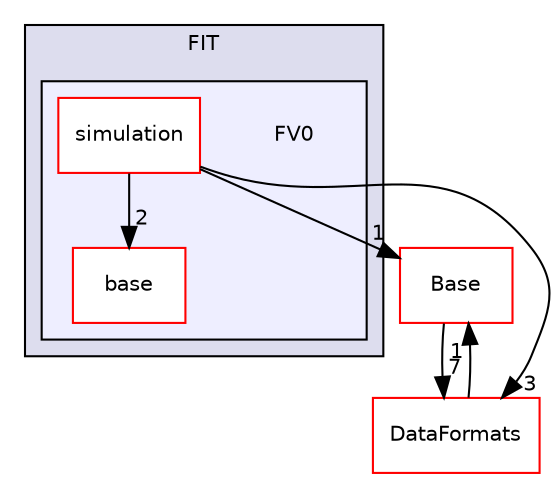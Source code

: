 digraph "/home/travis/build/AliceO2Group/AliceO2/Detectors/FIT/FV0" {
  bgcolor=transparent;
  compound=true
  node [ fontsize="10", fontname="Helvetica"];
  edge [ labelfontsize="10", labelfontname="Helvetica"];
  subgraph clusterdir_d14e88a79bca429480864605ee348cef {
    graph [ bgcolor="#ddddee", pencolor="black", label="FIT" fontname="Helvetica", fontsize="10", URL="dir_d14e88a79bca429480864605ee348cef.html"]
  subgraph clusterdir_47779a59737632a3da2336a4e8799b86 {
    graph [ bgcolor="#eeeeff", pencolor="black", label="" URL="dir_47779a59737632a3da2336a4e8799b86.html"];
    dir_47779a59737632a3da2336a4e8799b86 [shape=plaintext label="FV0"];
    dir_33a453ce68726fac67bcc8248d4ab430 [shape=box label="base" color="red" fillcolor="white" style="filled" URL="dir_33a453ce68726fac67bcc8248d4ab430.html"];
    dir_983acab3c3c5bf8a33c0d17787e8e0cc [shape=box label="simulation" color="red" fillcolor="white" style="filled" URL="dir_983acab3c3c5bf8a33c0d17787e8e0cc.html"];
  }
  }
  dir_37c90836491b695b472bf98d1be8336b [shape=box label="Base" color="red" URL="dir_37c90836491b695b472bf98d1be8336b.html"];
  dir_2171f7ec022c5423887b07c69b2f5b48 [shape=box label="DataFormats" color="red" URL="dir_2171f7ec022c5423887b07c69b2f5b48.html"];
  dir_37c90836491b695b472bf98d1be8336b->dir_2171f7ec022c5423887b07c69b2f5b48 [headlabel="7", labeldistance=1.5 headhref="dir_000248_000052.html"];
  dir_983acab3c3c5bf8a33c0d17787e8e0cc->dir_37c90836491b695b472bf98d1be8336b [headlabel="1", labeldistance=1.5 headhref="dir_000264_000248.html"];
  dir_983acab3c3c5bf8a33c0d17787e8e0cc->dir_33a453ce68726fac67bcc8248d4ab430 [headlabel="2", labeldistance=1.5 headhref="dir_000264_000308.html"];
  dir_983acab3c3c5bf8a33c0d17787e8e0cc->dir_2171f7ec022c5423887b07c69b2f5b48 [headlabel="3", labeldistance=1.5 headhref="dir_000264_000052.html"];
  dir_2171f7ec022c5423887b07c69b2f5b48->dir_37c90836491b695b472bf98d1be8336b [headlabel="1", labeldistance=1.5 headhref="dir_000052_000248.html"];
}
